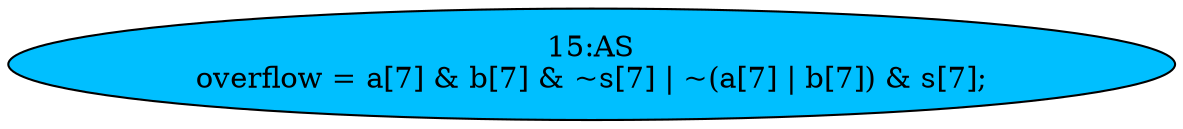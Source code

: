 strict digraph "" {
	node [label="\N"];
	"15:AS"	[ast="<pyverilog.vparser.ast.Assign object at 0x7f60f36c1050>",
		def_var="['overflow']",
		fillcolor=deepskyblue,
		label="15:AS
overflow = a[7] & b[7] & ~s[7] | ~(a[7] | b[7]) & s[7];",
		statements="[]",
		style=filled,
		typ=Assign,
		use_var="['a', 'b', 's', 'a', 'b', 's']"];
}
